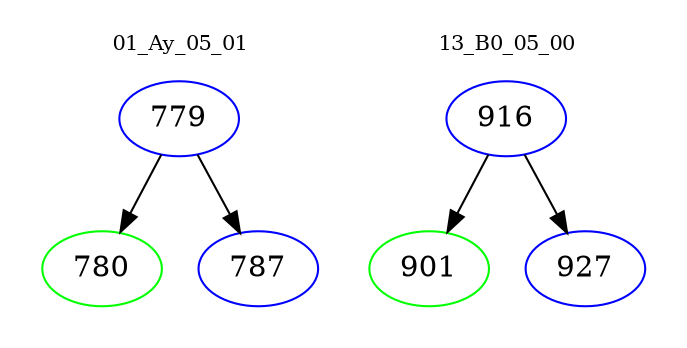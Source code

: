 digraph{
subgraph cluster_0 {
color = white
label = "01_Ay_05_01";
fontsize=10;
T0_779 [label="779", color="blue"]
T0_779 -> T0_780 [color="black"]
T0_780 [label="780", color="green"]
T0_779 -> T0_787 [color="black"]
T0_787 [label="787", color="blue"]
}
subgraph cluster_1 {
color = white
label = "13_B0_05_00";
fontsize=10;
T1_916 [label="916", color="blue"]
T1_916 -> T1_901 [color="black"]
T1_901 [label="901", color="green"]
T1_916 -> T1_927 [color="black"]
T1_927 [label="927", color="blue"]
}
}
